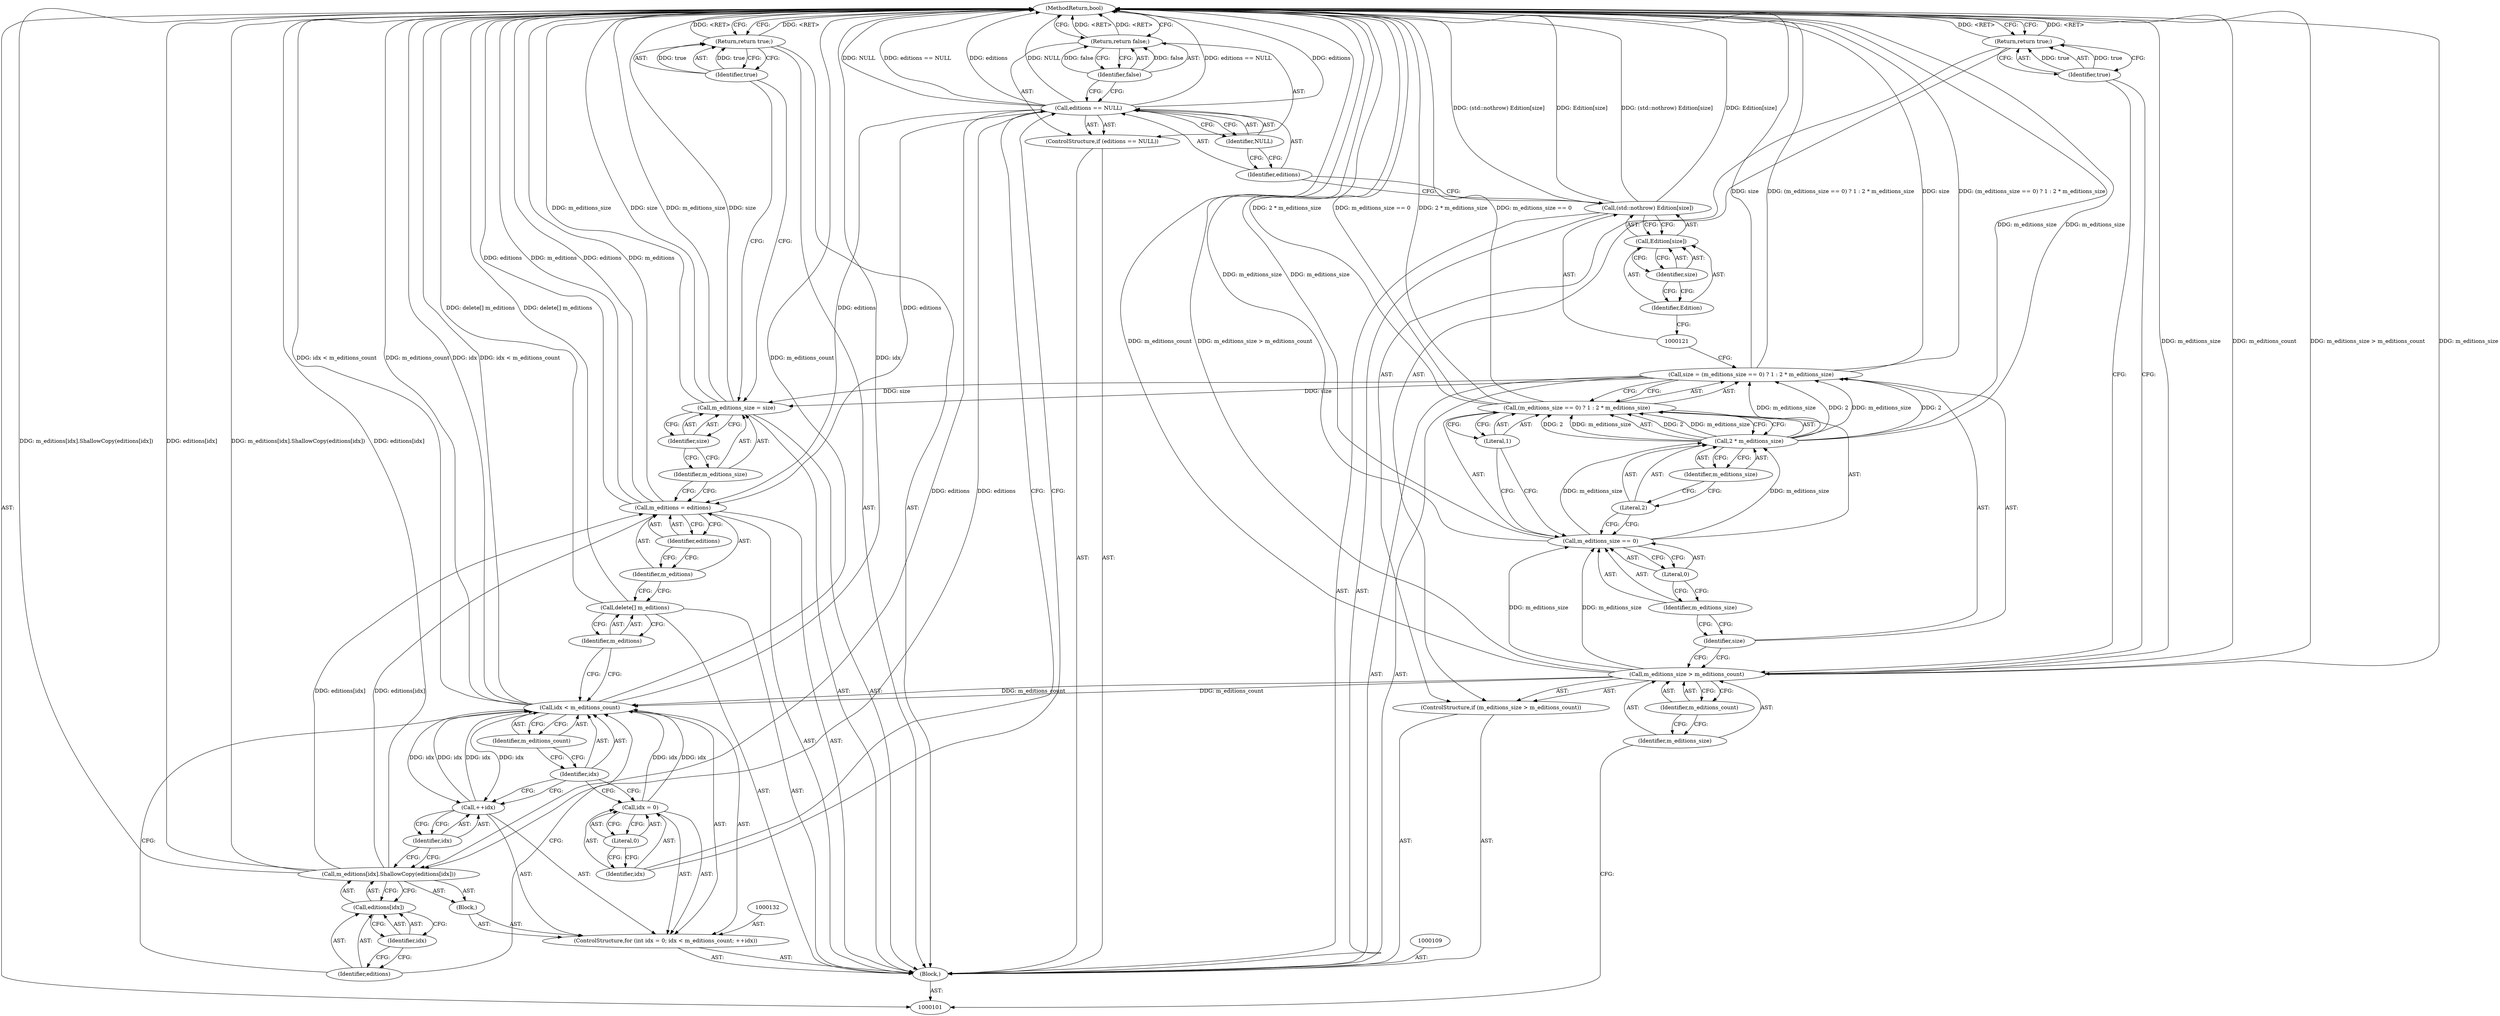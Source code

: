 digraph "1_Android_04839626ed859623901ebd3a5fd483982186b59d_38" {
"1000156" [label="(MethodReturn,bool)"];
"1000128" [label="(Identifier,NULL)"];
"1000125" [label="(ControlStructure,if (editions == NULL))"];
"1000126" [label="(Call,editions == NULL)"];
"1000127" [label="(Identifier,editions)"];
"1000130" [label="(Identifier,false)"];
"1000129" [label="(Return,return false;)"];
"1000133" [label="(Call,idx = 0)"];
"1000134" [label="(Identifier,idx)"];
"1000135" [label="(Literal,0)"];
"1000136" [label="(Call,idx < m_editions_count)"];
"1000137" [label="(Identifier,idx)"];
"1000138" [label="(Identifier,m_editions_count)"];
"1000131" [label="(ControlStructure,for (int idx = 0; idx < m_editions_count; ++idx))"];
"1000139" [label="(Call,++idx)"];
"1000140" [label="(Identifier,idx)"];
"1000141" [label="(Block,)"];
"1000143" [label="(Call,editions[idx])"];
"1000144" [label="(Identifier,editions)"];
"1000145" [label="(Identifier,idx)"];
"1000142" [label="(Call,m_editions[idx].ShallowCopy(editions[idx]))"];
"1000147" [label="(Identifier,m_editions)"];
"1000146" [label="(Call,delete[] m_editions)"];
"1000150" [label="(Identifier,editions)"];
"1000148" [label="(Call,m_editions = editions)"];
"1000149" [label="(Identifier,m_editions)"];
"1000102" [label="(Block,)"];
"1000153" [label="(Identifier,size)"];
"1000151" [label="(Call,m_editions_size = size)"];
"1000152" [label="(Identifier,m_editions_size)"];
"1000155" [label="(Identifier,true)"];
"1000154" [label="(Return,return true;)"];
"1000106" [label="(Identifier,m_editions_count)"];
"1000103" [label="(ControlStructure,if (m_editions_size > m_editions_count))"];
"1000104" [label="(Call,m_editions_size > m_editions_count)"];
"1000105" [label="(Identifier,m_editions_size)"];
"1000108" [label="(Identifier,true)"];
"1000107" [label="(Return,return true;)"];
"1000110" [label="(Call,size = (m_editions_size == 0) ? 1 : 2 * m_editions_size)"];
"1000111" [label="(Identifier,size)"];
"1000112" [label="(Call,(m_editions_size == 0) ? 1 : 2 * m_editions_size)"];
"1000113" [label="(Call,m_editions_size == 0)"];
"1000114" [label="(Identifier,m_editions_size)"];
"1000115" [label="(Literal,0)"];
"1000116" [label="(Literal,1)"];
"1000117" [label="(Call,2 * m_editions_size)"];
"1000118" [label="(Literal,2)"];
"1000119" [label="(Identifier,m_editions_size)"];
"1000120" [label="(Call,(std::nothrow) Edition[size])"];
"1000122" [label="(Call,Edition[size])"];
"1000123" [label="(Identifier,Edition)"];
"1000124" [label="(Identifier,size)"];
"1000156" -> "1000101"  [label="AST: "];
"1000156" -> "1000107"  [label="CFG: "];
"1000156" -> "1000129"  [label="CFG: "];
"1000156" -> "1000154"  [label="CFG: "];
"1000129" -> "1000156"  [label="DDG: <RET>"];
"1000112" -> "1000156"  [label="DDG: 2 * m_editions_size"];
"1000112" -> "1000156"  [label="DDG: m_editions_size == 0"];
"1000126" -> "1000156"  [label="DDG: editions == NULL"];
"1000126" -> "1000156"  [label="DDG: editions"];
"1000126" -> "1000156"  [label="DDG: NULL"];
"1000142" -> "1000156"  [label="DDG: m_editions[idx].ShallowCopy(editions[idx])"];
"1000142" -> "1000156"  [label="DDG: editions[idx]"];
"1000104" -> "1000156"  [label="DDG: m_editions_size > m_editions_count"];
"1000104" -> "1000156"  [label="DDG: m_editions_size"];
"1000104" -> "1000156"  [label="DDG: m_editions_count"];
"1000113" -> "1000156"  [label="DDG: m_editions_size"];
"1000151" -> "1000156"  [label="DDG: m_editions_size"];
"1000151" -> "1000156"  [label="DDG: size"];
"1000148" -> "1000156"  [label="DDG: editions"];
"1000148" -> "1000156"  [label="DDG: m_editions"];
"1000117" -> "1000156"  [label="DDG: m_editions_size"];
"1000146" -> "1000156"  [label="DDG: delete[] m_editions"];
"1000110" -> "1000156"  [label="DDG: size"];
"1000110" -> "1000156"  [label="DDG: (m_editions_size == 0) ? 1 : 2 * m_editions_size"];
"1000120" -> "1000156"  [label="DDG: (std::nothrow) Edition[size]"];
"1000120" -> "1000156"  [label="DDG: Edition[size]"];
"1000136" -> "1000156"  [label="DDG: idx < m_editions_count"];
"1000136" -> "1000156"  [label="DDG: m_editions_count"];
"1000136" -> "1000156"  [label="DDG: idx"];
"1000154" -> "1000156"  [label="DDG: <RET>"];
"1000107" -> "1000156"  [label="DDG: <RET>"];
"1000128" -> "1000126"  [label="AST: "];
"1000128" -> "1000127"  [label="CFG: "];
"1000126" -> "1000128"  [label="CFG: "];
"1000125" -> "1000102"  [label="AST: "];
"1000126" -> "1000125"  [label="AST: "];
"1000129" -> "1000125"  [label="AST: "];
"1000126" -> "1000125"  [label="AST: "];
"1000126" -> "1000128"  [label="CFG: "];
"1000127" -> "1000126"  [label="AST: "];
"1000128" -> "1000126"  [label="AST: "];
"1000130" -> "1000126"  [label="CFG: "];
"1000134" -> "1000126"  [label="CFG: "];
"1000126" -> "1000156"  [label="DDG: editions == NULL"];
"1000126" -> "1000156"  [label="DDG: editions"];
"1000126" -> "1000156"  [label="DDG: NULL"];
"1000126" -> "1000142"  [label="DDG: editions"];
"1000126" -> "1000148"  [label="DDG: editions"];
"1000127" -> "1000126"  [label="AST: "];
"1000127" -> "1000120"  [label="CFG: "];
"1000128" -> "1000127"  [label="CFG: "];
"1000130" -> "1000129"  [label="AST: "];
"1000130" -> "1000126"  [label="CFG: "];
"1000129" -> "1000130"  [label="CFG: "];
"1000130" -> "1000129"  [label="DDG: false"];
"1000129" -> "1000125"  [label="AST: "];
"1000129" -> "1000130"  [label="CFG: "];
"1000130" -> "1000129"  [label="AST: "];
"1000156" -> "1000129"  [label="CFG: "];
"1000129" -> "1000156"  [label="DDG: <RET>"];
"1000130" -> "1000129"  [label="DDG: false"];
"1000133" -> "1000131"  [label="AST: "];
"1000133" -> "1000135"  [label="CFG: "];
"1000134" -> "1000133"  [label="AST: "];
"1000135" -> "1000133"  [label="AST: "];
"1000137" -> "1000133"  [label="CFG: "];
"1000133" -> "1000136"  [label="DDG: idx"];
"1000134" -> "1000133"  [label="AST: "];
"1000134" -> "1000126"  [label="CFG: "];
"1000135" -> "1000134"  [label="CFG: "];
"1000135" -> "1000133"  [label="AST: "];
"1000135" -> "1000134"  [label="CFG: "];
"1000133" -> "1000135"  [label="CFG: "];
"1000136" -> "1000131"  [label="AST: "];
"1000136" -> "1000138"  [label="CFG: "];
"1000137" -> "1000136"  [label="AST: "];
"1000138" -> "1000136"  [label="AST: "];
"1000144" -> "1000136"  [label="CFG: "];
"1000147" -> "1000136"  [label="CFG: "];
"1000136" -> "1000156"  [label="DDG: idx < m_editions_count"];
"1000136" -> "1000156"  [label="DDG: m_editions_count"];
"1000136" -> "1000156"  [label="DDG: idx"];
"1000139" -> "1000136"  [label="DDG: idx"];
"1000133" -> "1000136"  [label="DDG: idx"];
"1000104" -> "1000136"  [label="DDG: m_editions_count"];
"1000136" -> "1000139"  [label="DDG: idx"];
"1000137" -> "1000136"  [label="AST: "];
"1000137" -> "1000133"  [label="CFG: "];
"1000137" -> "1000139"  [label="CFG: "];
"1000138" -> "1000137"  [label="CFG: "];
"1000138" -> "1000136"  [label="AST: "];
"1000138" -> "1000137"  [label="CFG: "];
"1000136" -> "1000138"  [label="CFG: "];
"1000131" -> "1000102"  [label="AST: "];
"1000132" -> "1000131"  [label="AST: "];
"1000133" -> "1000131"  [label="AST: "];
"1000136" -> "1000131"  [label="AST: "];
"1000139" -> "1000131"  [label="AST: "];
"1000141" -> "1000131"  [label="AST: "];
"1000139" -> "1000131"  [label="AST: "];
"1000139" -> "1000140"  [label="CFG: "];
"1000140" -> "1000139"  [label="AST: "];
"1000137" -> "1000139"  [label="CFG: "];
"1000139" -> "1000136"  [label="DDG: idx"];
"1000136" -> "1000139"  [label="DDG: idx"];
"1000140" -> "1000139"  [label="AST: "];
"1000140" -> "1000142"  [label="CFG: "];
"1000139" -> "1000140"  [label="CFG: "];
"1000141" -> "1000131"  [label="AST: "];
"1000142" -> "1000141"  [label="AST: "];
"1000143" -> "1000142"  [label="AST: "];
"1000143" -> "1000145"  [label="CFG: "];
"1000144" -> "1000143"  [label="AST: "];
"1000145" -> "1000143"  [label="AST: "];
"1000142" -> "1000143"  [label="CFG: "];
"1000144" -> "1000143"  [label="AST: "];
"1000144" -> "1000136"  [label="CFG: "];
"1000145" -> "1000144"  [label="CFG: "];
"1000145" -> "1000143"  [label="AST: "];
"1000145" -> "1000144"  [label="CFG: "];
"1000143" -> "1000145"  [label="CFG: "];
"1000142" -> "1000141"  [label="AST: "];
"1000142" -> "1000143"  [label="CFG: "];
"1000143" -> "1000142"  [label="AST: "];
"1000140" -> "1000142"  [label="CFG: "];
"1000142" -> "1000156"  [label="DDG: m_editions[idx].ShallowCopy(editions[idx])"];
"1000142" -> "1000156"  [label="DDG: editions[idx]"];
"1000126" -> "1000142"  [label="DDG: editions"];
"1000142" -> "1000148"  [label="DDG: editions[idx]"];
"1000147" -> "1000146"  [label="AST: "];
"1000147" -> "1000136"  [label="CFG: "];
"1000146" -> "1000147"  [label="CFG: "];
"1000146" -> "1000102"  [label="AST: "];
"1000146" -> "1000147"  [label="CFG: "];
"1000147" -> "1000146"  [label="AST: "];
"1000149" -> "1000146"  [label="CFG: "];
"1000146" -> "1000156"  [label="DDG: delete[] m_editions"];
"1000150" -> "1000148"  [label="AST: "];
"1000150" -> "1000149"  [label="CFG: "];
"1000148" -> "1000150"  [label="CFG: "];
"1000148" -> "1000102"  [label="AST: "];
"1000148" -> "1000150"  [label="CFG: "];
"1000149" -> "1000148"  [label="AST: "];
"1000150" -> "1000148"  [label="AST: "];
"1000152" -> "1000148"  [label="CFG: "];
"1000148" -> "1000156"  [label="DDG: editions"];
"1000148" -> "1000156"  [label="DDG: m_editions"];
"1000126" -> "1000148"  [label="DDG: editions"];
"1000142" -> "1000148"  [label="DDG: editions[idx]"];
"1000149" -> "1000148"  [label="AST: "];
"1000149" -> "1000146"  [label="CFG: "];
"1000150" -> "1000149"  [label="CFG: "];
"1000102" -> "1000101"  [label="AST: "];
"1000103" -> "1000102"  [label="AST: "];
"1000109" -> "1000102"  [label="AST: "];
"1000110" -> "1000102"  [label="AST: "];
"1000120" -> "1000102"  [label="AST: "];
"1000125" -> "1000102"  [label="AST: "];
"1000131" -> "1000102"  [label="AST: "];
"1000146" -> "1000102"  [label="AST: "];
"1000148" -> "1000102"  [label="AST: "];
"1000151" -> "1000102"  [label="AST: "];
"1000154" -> "1000102"  [label="AST: "];
"1000153" -> "1000151"  [label="AST: "];
"1000153" -> "1000152"  [label="CFG: "];
"1000151" -> "1000153"  [label="CFG: "];
"1000151" -> "1000102"  [label="AST: "];
"1000151" -> "1000153"  [label="CFG: "];
"1000152" -> "1000151"  [label="AST: "];
"1000153" -> "1000151"  [label="AST: "];
"1000155" -> "1000151"  [label="CFG: "];
"1000151" -> "1000156"  [label="DDG: m_editions_size"];
"1000151" -> "1000156"  [label="DDG: size"];
"1000110" -> "1000151"  [label="DDG: size"];
"1000152" -> "1000151"  [label="AST: "];
"1000152" -> "1000148"  [label="CFG: "];
"1000153" -> "1000152"  [label="CFG: "];
"1000155" -> "1000154"  [label="AST: "];
"1000155" -> "1000151"  [label="CFG: "];
"1000154" -> "1000155"  [label="CFG: "];
"1000155" -> "1000154"  [label="DDG: true"];
"1000154" -> "1000102"  [label="AST: "];
"1000154" -> "1000155"  [label="CFG: "];
"1000155" -> "1000154"  [label="AST: "];
"1000156" -> "1000154"  [label="CFG: "];
"1000154" -> "1000156"  [label="DDG: <RET>"];
"1000155" -> "1000154"  [label="DDG: true"];
"1000106" -> "1000104"  [label="AST: "];
"1000106" -> "1000105"  [label="CFG: "];
"1000104" -> "1000106"  [label="CFG: "];
"1000103" -> "1000102"  [label="AST: "];
"1000104" -> "1000103"  [label="AST: "];
"1000107" -> "1000103"  [label="AST: "];
"1000104" -> "1000103"  [label="AST: "];
"1000104" -> "1000106"  [label="CFG: "];
"1000105" -> "1000104"  [label="AST: "];
"1000106" -> "1000104"  [label="AST: "];
"1000108" -> "1000104"  [label="CFG: "];
"1000111" -> "1000104"  [label="CFG: "];
"1000104" -> "1000156"  [label="DDG: m_editions_size > m_editions_count"];
"1000104" -> "1000156"  [label="DDG: m_editions_size"];
"1000104" -> "1000156"  [label="DDG: m_editions_count"];
"1000104" -> "1000113"  [label="DDG: m_editions_size"];
"1000104" -> "1000136"  [label="DDG: m_editions_count"];
"1000105" -> "1000104"  [label="AST: "];
"1000105" -> "1000101"  [label="CFG: "];
"1000106" -> "1000105"  [label="CFG: "];
"1000108" -> "1000107"  [label="AST: "];
"1000108" -> "1000104"  [label="CFG: "];
"1000107" -> "1000108"  [label="CFG: "];
"1000108" -> "1000107"  [label="DDG: true"];
"1000107" -> "1000103"  [label="AST: "];
"1000107" -> "1000108"  [label="CFG: "];
"1000108" -> "1000107"  [label="AST: "];
"1000156" -> "1000107"  [label="CFG: "];
"1000107" -> "1000156"  [label="DDG: <RET>"];
"1000108" -> "1000107"  [label="DDG: true"];
"1000110" -> "1000102"  [label="AST: "];
"1000110" -> "1000112"  [label="CFG: "];
"1000111" -> "1000110"  [label="AST: "];
"1000112" -> "1000110"  [label="AST: "];
"1000121" -> "1000110"  [label="CFG: "];
"1000110" -> "1000156"  [label="DDG: size"];
"1000110" -> "1000156"  [label="DDG: (m_editions_size == 0) ? 1 : 2 * m_editions_size"];
"1000117" -> "1000110"  [label="DDG: 2"];
"1000117" -> "1000110"  [label="DDG: m_editions_size"];
"1000110" -> "1000151"  [label="DDG: size"];
"1000111" -> "1000110"  [label="AST: "];
"1000111" -> "1000104"  [label="CFG: "];
"1000114" -> "1000111"  [label="CFG: "];
"1000112" -> "1000110"  [label="AST: "];
"1000112" -> "1000116"  [label="CFG: "];
"1000112" -> "1000117"  [label="CFG: "];
"1000113" -> "1000112"  [label="AST: "];
"1000116" -> "1000112"  [label="AST: "];
"1000117" -> "1000112"  [label="AST: "];
"1000110" -> "1000112"  [label="CFG: "];
"1000112" -> "1000156"  [label="DDG: 2 * m_editions_size"];
"1000112" -> "1000156"  [label="DDG: m_editions_size == 0"];
"1000117" -> "1000112"  [label="DDG: 2"];
"1000117" -> "1000112"  [label="DDG: m_editions_size"];
"1000113" -> "1000112"  [label="AST: "];
"1000113" -> "1000115"  [label="CFG: "];
"1000114" -> "1000113"  [label="AST: "];
"1000115" -> "1000113"  [label="AST: "];
"1000116" -> "1000113"  [label="CFG: "];
"1000118" -> "1000113"  [label="CFG: "];
"1000113" -> "1000156"  [label="DDG: m_editions_size"];
"1000104" -> "1000113"  [label="DDG: m_editions_size"];
"1000113" -> "1000117"  [label="DDG: m_editions_size"];
"1000114" -> "1000113"  [label="AST: "];
"1000114" -> "1000111"  [label="CFG: "];
"1000115" -> "1000114"  [label="CFG: "];
"1000115" -> "1000113"  [label="AST: "];
"1000115" -> "1000114"  [label="CFG: "];
"1000113" -> "1000115"  [label="CFG: "];
"1000116" -> "1000112"  [label="AST: "];
"1000116" -> "1000113"  [label="CFG: "];
"1000112" -> "1000116"  [label="CFG: "];
"1000117" -> "1000112"  [label="AST: "];
"1000117" -> "1000119"  [label="CFG: "];
"1000118" -> "1000117"  [label="AST: "];
"1000119" -> "1000117"  [label="AST: "];
"1000112" -> "1000117"  [label="CFG: "];
"1000117" -> "1000156"  [label="DDG: m_editions_size"];
"1000117" -> "1000110"  [label="DDG: 2"];
"1000117" -> "1000110"  [label="DDG: m_editions_size"];
"1000117" -> "1000112"  [label="DDG: 2"];
"1000117" -> "1000112"  [label="DDG: m_editions_size"];
"1000113" -> "1000117"  [label="DDG: m_editions_size"];
"1000118" -> "1000117"  [label="AST: "];
"1000118" -> "1000113"  [label="CFG: "];
"1000119" -> "1000118"  [label="CFG: "];
"1000119" -> "1000117"  [label="AST: "];
"1000119" -> "1000118"  [label="CFG: "];
"1000117" -> "1000119"  [label="CFG: "];
"1000120" -> "1000102"  [label="AST: "];
"1000120" -> "1000122"  [label="CFG: "];
"1000121" -> "1000120"  [label="AST: "];
"1000122" -> "1000120"  [label="AST: "];
"1000127" -> "1000120"  [label="CFG: "];
"1000120" -> "1000156"  [label="DDG: (std::nothrow) Edition[size]"];
"1000120" -> "1000156"  [label="DDG: Edition[size]"];
"1000122" -> "1000120"  [label="AST: "];
"1000122" -> "1000124"  [label="CFG: "];
"1000123" -> "1000122"  [label="AST: "];
"1000124" -> "1000122"  [label="AST: "];
"1000120" -> "1000122"  [label="CFG: "];
"1000123" -> "1000122"  [label="AST: "];
"1000123" -> "1000121"  [label="CFG: "];
"1000124" -> "1000123"  [label="CFG: "];
"1000124" -> "1000122"  [label="AST: "];
"1000124" -> "1000123"  [label="CFG: "];
"1000122" -> "1000124"  [label="CFG: "];
}
